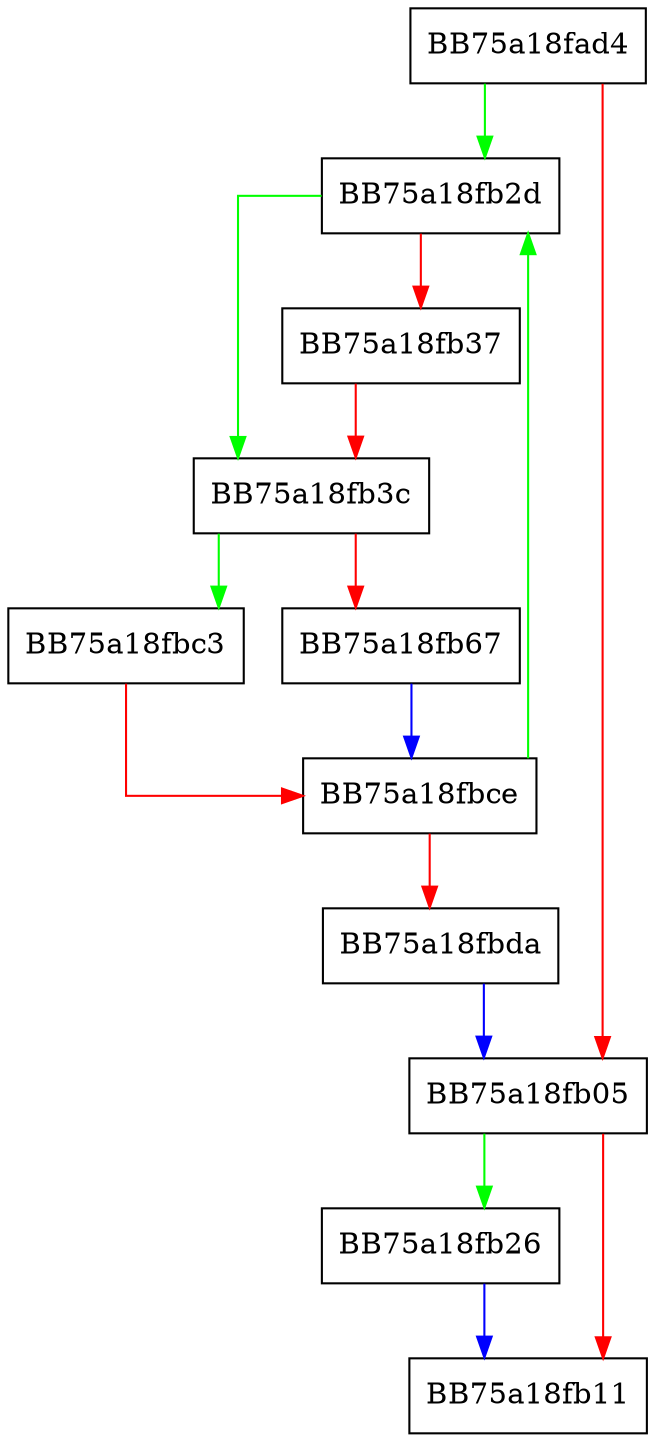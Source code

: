 digraph remap_shadow_cursors {
  node [shape="box"];
  graph [splines=ortho];
  BB75a18fad4 -> BB75a18fb2d [color="green"];
  BB75a18fad4 -> BB75a18fb05 [color="red"];
  BB75a18fb05 -> BB75a18fb26 [color="green"];
  BB75a18fb05 -> BB75a18fb11 [color="red"];
  BB75a18fb26 -> BB75a18fb11 [color="blue"];
  BB75a18fb2d -> BB75a18fb3c [color="green"];
  BB75a18fb2d -> BB75a18fb37 [color="red"];
  BB75a18fb37 -> BB75a18fb3c [color="red"];
  BB75a18fb3c -> BB75a18fbc3 [color="green"];
  BB75a18fb3c -> BB75a18fb67 [color="red"];
  BB75a18fb67 -> BB75a18fbce [color="blue"];
  BB75a18fbc3 -> BB75a18fbce [color="red"];
  BB75a18fbce -> BB75a18fb2d [color="green"];
  BB75a18fbce -> BB75a18fbda [color="red"];
  BB75a18fbda -> BB75a18fb05 [color="blue"];
}